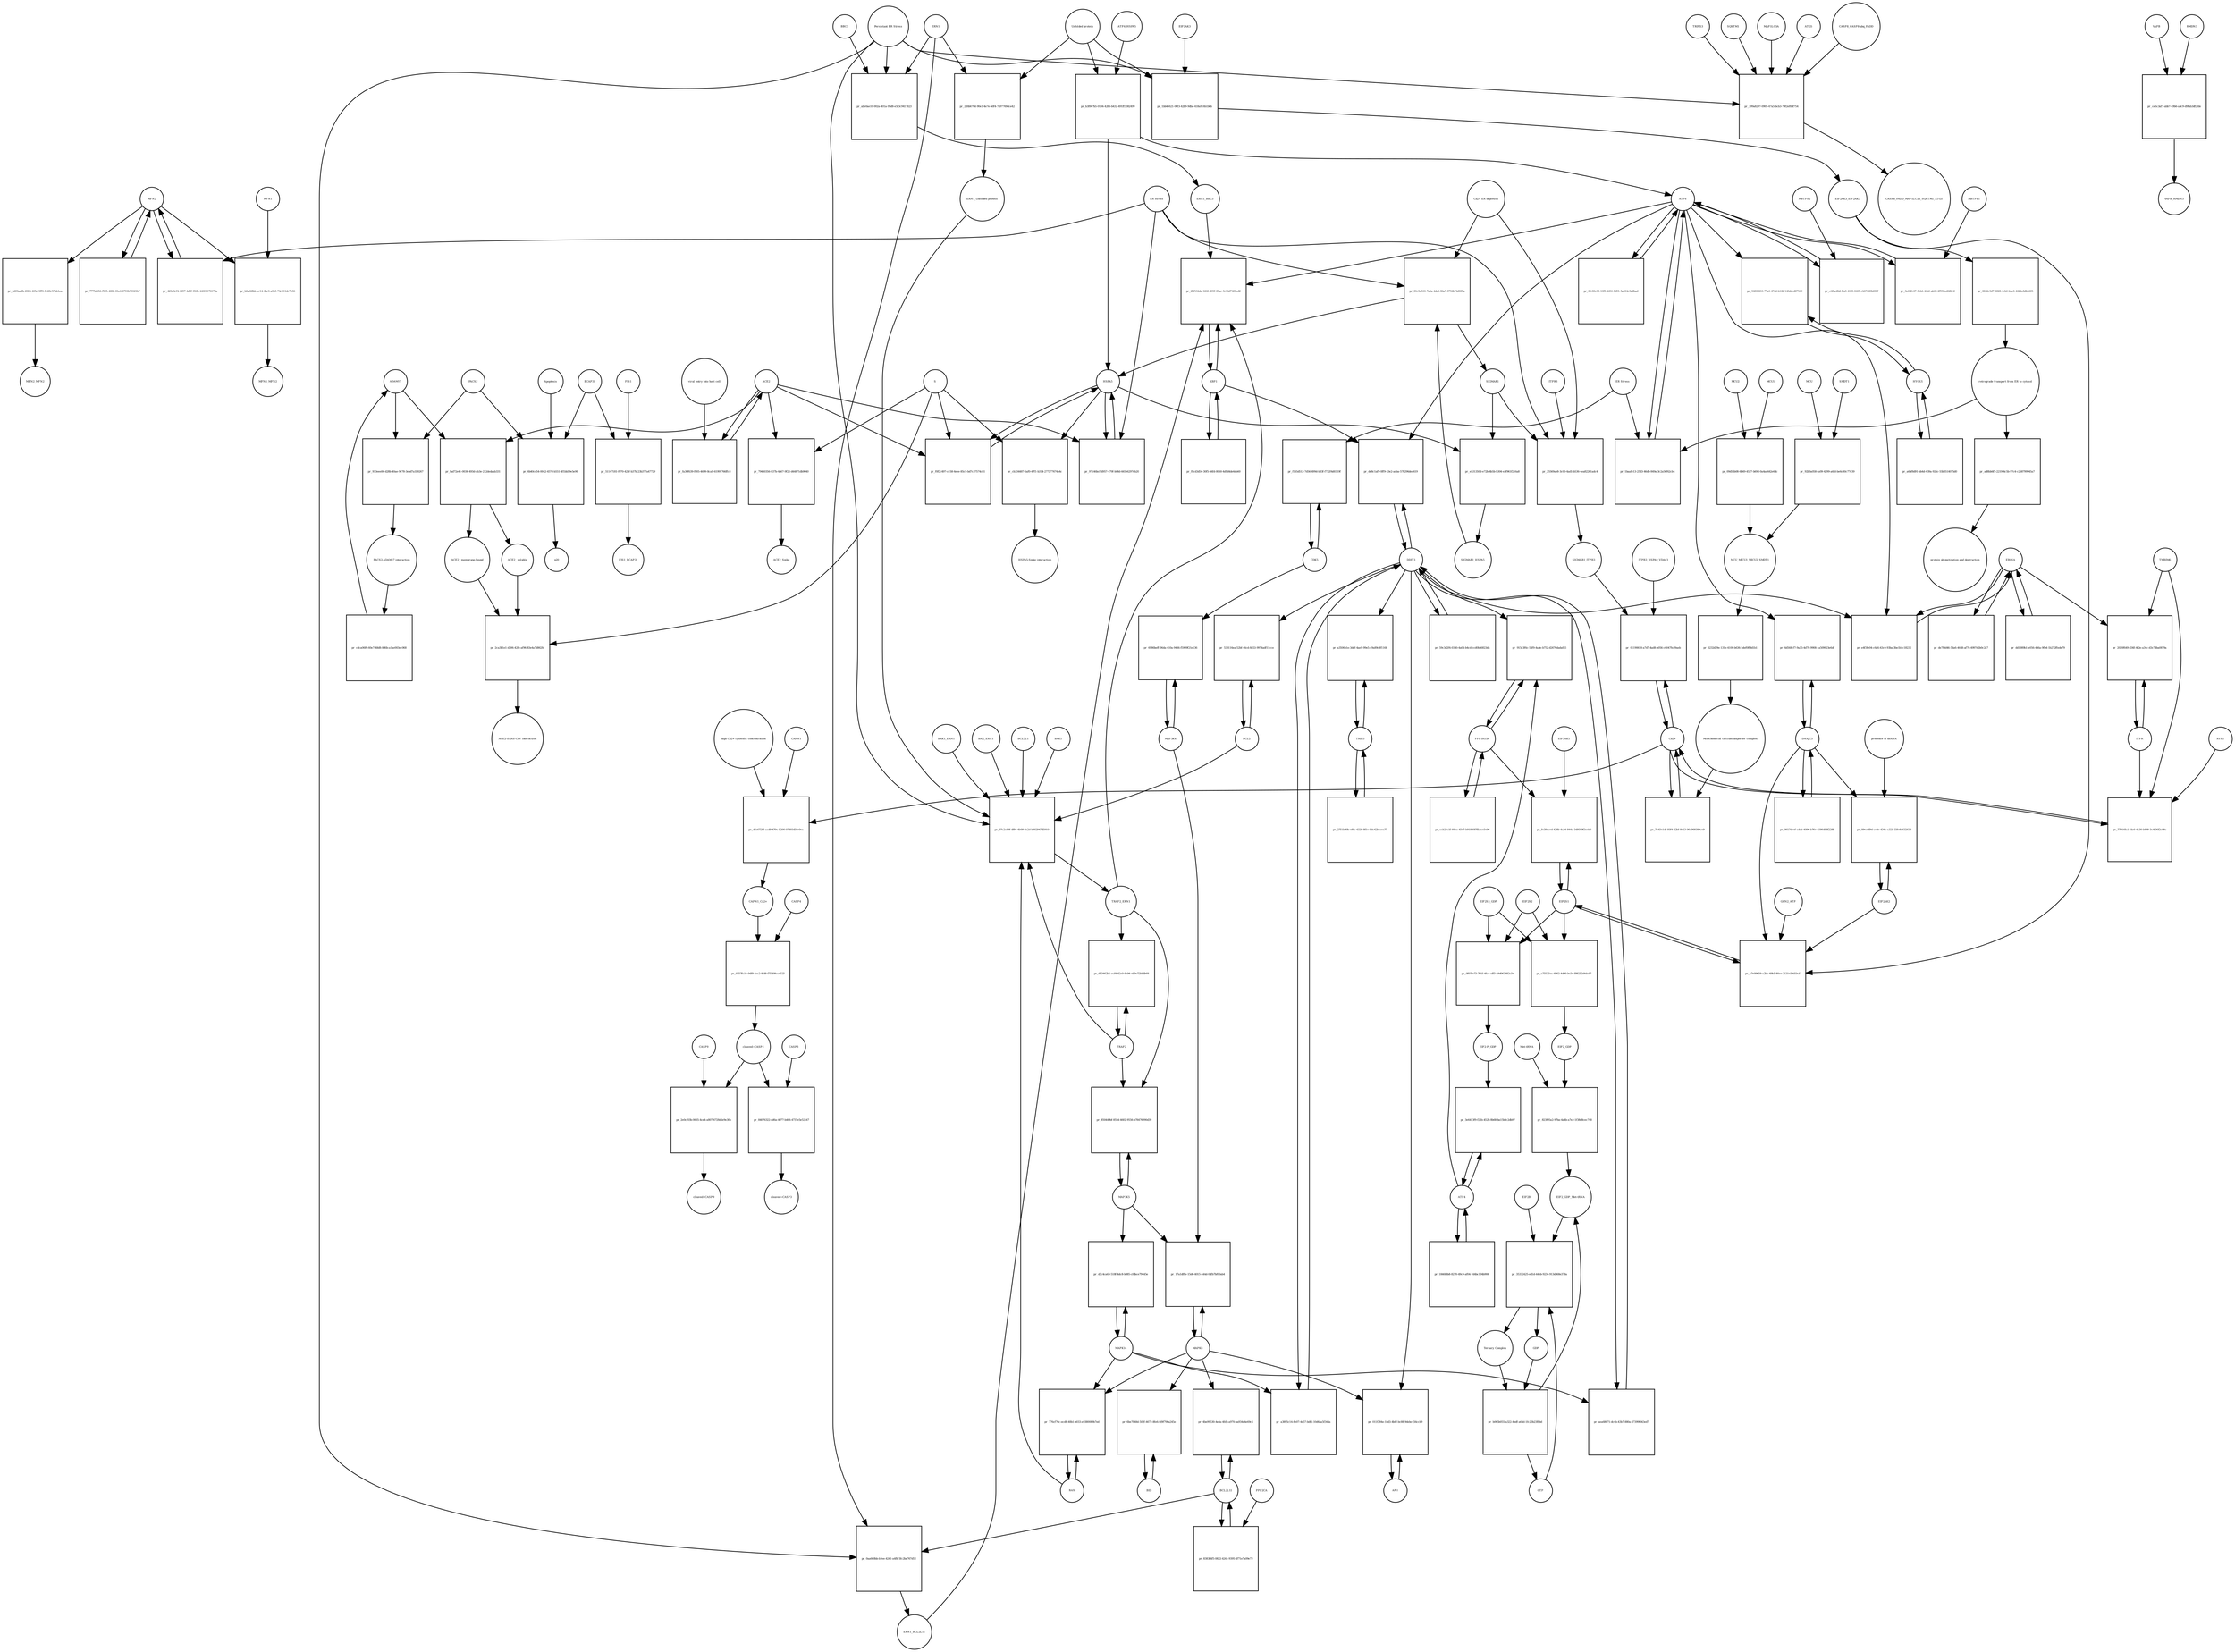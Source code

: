 strict digraph  {
MFN2 [annotation="urn_miriam_pubmed_29491369|urn_miriam_pubmed_22511781|urn_miriam_hgnc_16877|urn_miriam_pubmed_19052620", bipartite=0, cls=macromolecule, fontsize=4, label=MFN2, shape=circle];
"pr_3d09aa2b-2384-405c-9ff0-8c28c57bb1ea" [annotation="", bipartite=1, cls=process, fontsize=4, label="pr_3d09aa2b-2384-405c-9ff0-8c28c57bb1ea", shape=square];
MFN2_MFN2 [annotation="urn_miriam_pubmed_19052620|urn_miriam_taxonomy_9606|urn_miriam_pubmed_29491369", bipartite=0, cls=complex, fontsize=4, label=MFN2_MFN2, shape=circle];
CDK5 [annotation="urn_miriam_hgnc.symbol_CDK5", bipartite=0, cls=macromolecule, fontsize=4, label=CDK5, shape=circle];
"pr_f165d512-7d56-499d-b83f-f732f4d0319f" [annotation="", bipartite=1, cls="uncertain process", fontsize=4, label="pr_f165d512-7d56-499d-b83f-f732f4d0319f", shape=square];
"ER Stress" [annotation="urn_miriam_obo.go_GO%3A0034976", bipartite=0, cls=phenotype, fontsize=4, label="ER Stress", shape=circle];
"Met-tRNA" [annotation=urn_miriam_hgnc_34779, bipartite=0, cls="nucleic acid feature", fontsize=4, label="Met-tRNA", shape=circle];
"pr_823f05a2-97ba-4a4b-a7e2-1f38d8cec748" [annotation="", bipartite=1, cls=process, fontsize=4, label="pr_823f05a2-97ba-4a4b-a7e2-1f38d8cec748", shape=square];
EIF2_GDP [annotation="", bipartite=0, cls=complex, fontsize=4, label=EIF2_GDP, shape=circle];
"EIF2_GDP_Met-tRNA" [annotation="", bipartite=0, cls=complex, fontsize=4, label="EIF2_GDP_Met-tRNA", shape=circle];
ATF6 [annotation="urn_miriam_hgnc.symbol_ATF6", bipartite=0, cls=macromolecule, fontsize=4, label=ATF6, shape=circle];
"pr_c6fae2b2-ffa9-4139-8435-cb57c20b833f" [annotation="", bipartite=1, cls=process, fontsize=4, label="pr_c6fae2b2-ffa9-4139-8435-cb57c20b833f", shape=square];
MBTPS2 [annotation="urn_miriam_hgnc.symbol_MBTPS2", bipartite=0, cls=macromolecule, fontsize=4, label=MBTPS2, shape=circle];
"Ca2+" [annotation="urn_miriam_obo.chebi_CHEBI%3A29108", bipartite=0, cls="simple chemical", fontsize=4, label="Ca2+", shape=circle];
"pr_7a45e1df-93f4-42bf-8e13-06a909389ce9" [annotation="", bipartite=1, cls=process, fontsize=4, label="pr_7a45e1df-93f4-42bf-8e13-06a909389ce9", shape=square];
"Mitochondrial calcium uniporter complex" [annotation="urn_miriam_pubmed_26968367|urn_miriam_taxonomy_9606", bipartite=0, cls=complex, fontsize=4, label="Mitochondrial calcium uniporter complex", shape=circle];
MAP3K4 [annotation="urn_miriam_hgnc.symbol_MAP3K4", bipartite=0, cls=macromolecule, fontsize=4, label=MAP3K4, shape=circle];
"pr_6986beff-06da-410a-9466-f5909f21e136" [annotation="", bipartite=1, cls=process, fontsize=4, label="pr_6986beff-06da-410a-9466-f5909f21e136", shape=square];
ERN1 [annotation="urn_miriam_hgnc.symbol_ERN1", bipartite=0, cls=macromolecule, fontsize=4, label=ERN1, shape=circle];
"pr_226b670d-90e1-4e7e-b0f4-7a97769dce42" [annotation="", bipartite=1, cls=process, fontsize=4, label="pr_226b670d-90e1-4e7e-b0f4-7a97769dce42", shape=square];
"Unfolded protein" [annotation="", bipartite=0, cls=macromolecule, fontsize=4, label="Unfolded protein", shape=circle];
"ERN1_Unfolded protein" [annotation="", bipartite=0, cls=complex, fontsize=4, label="ERN1_Unfolded protein", shape=circle];
BCAP31 [annotation=urn_miriam_hgnc_16695, bipartite=0, cls=macromolecule, fontsize=4, label=BCAP31, shape=circle];
"pr_6b40cd54-0042-457d-b551-4f1bb59e5e90" [annotation="", bipartite=1, cls=process, fontsize=4, label="pr_6b40cd54-0042-457d-b551-4f1bb59e5e90", shape=square];
p20 [annotation="urn_miriam_hgnc.symbol_BCAP31", bipartite=0, cls=macromolecule, fontsize=4, label=p20, shape=circle];
PACS2 [annotation="urn_miriam_pubmed_15692567|urn_miriam_hgnc_23794|urn_miriam_pubmed_26108729", bipartite=0, cls=macromolecule, fontsize=4, label=PACS2, shape=circle];
Apoptosis [annotation="urn_miriam_obo.go_GO%3A0006915|urn_miriam_pubmed_19052620|urn_miriam_taxonomy_9606|urn_miriam_pubmed_15692567|urn_miriam_pubmed_22511781", bipartite=0, cls=phenotype, fontsize=4, label=Apoptosis, shape=circle];
DDIT3 [annotation="urn_miriam_hgnc.symbol_DDIT3", bipartite=0, cls=macromolecule, fontsize=4, label=DDIT3, shape=circle];
"pr_a3895c14-8e07-4d57-bdf1-10d6aa5f344a" [annotation="", bipartite=1, cls=process, fontsize=4, label="pr_a3895c14-8e07-4d57-bdf1-10d6aa5f344a", shape=square];
MAPK14 [annotation="urn_miriam_hgnc.symbol_MAPK14", bipartite=0, cls=macromolecule, fontsize=4, label=MAPK14, shape=circle];
MCU [annotation="urn_miriam_hgnc_23526|urn_miriam_pubmed_24231807|urn_miriam_taxonomy_9606", bipartite=0, cls=macromolecule, fontsize=4, label=MCU, shape=circle];
"pr_92b0a058-fa09-4299-a6fd-be6c30c77c39" [annotation="", bipartite=1, cls=process, fontsize=4, label="pr_92b0a058-fa09-4299-a6fd-be6c30c77c39", shape=square];
SMDT1 [annotation="urn_miriam_pubmed_24231807|urn_miriam_hgnc_25055|urn_miriam_taxonomy_9606", bipartite=0, cls=macromolecule, fontsize=4, label=SMDT1, shape=circle];
MCU_MICU1_MICU2_SMDT1 [annotation="urn_miriam_pubmed_24231807|urn_miriam_taxonomy_9606", bipartite=0, cls=complex, fontsize=4, label=MCU_MICU1_MICU2_SMDT1, shape=circle];
CASP9 [annotation="urn_miriam_hgnc.symbol_CSAP9", bipartite=0, cls=macromolecule, fontsize=4, label=CASP9, shape=circle];
"pr_2e0cf03b-0665-4ce4-a807-6728d5e9e30b" [annotation="", bipartite=1, cls=process, fontsize=4, label="pr_2e0cf03b-0665-4ce4-a807-6728d5e9e30b", shape=square];
"cleaved~CASP9" [annotation="urn_miriam_hgnc.symbol_CASP9", bipartite=0, cls=macromolecule, fontsize=4, label="cleaved~CASP9", shape=circle];
"cleaved~CASP4" [annotation="urn_miriam_hgnc.symbol_CASP4", bipartite=0, cls=macromolecule, fontsize=4, label="cleaved~CASP4", shape=circle];
BCL2L11 [annotation="urn_miriam_hgnc.symbol_BCL2L11", bipartite=0, cls=macromolecule, fontsize=4, label=BCL2L11, shape=circle];
"pr_4be99530-4e8a-4fd5-a970-ba934d4e69c6" [annotation="", bipartite=1, cls=process, fontsize=4, label="pr_4be99530-4e8a-4fd5-a970-ba934d4e69c6", shape=square];
MAPK8 [annotation="urn_miriam_hgnc.symbol_MAPK8", bipartite=0, cls=macromolecule, fontsize=4, label=MAPK8, shape=circle];
HSPA5 [annotation="urn_miriam_pubmed_32340551|urn_miriam_hgnc_HGNC%3A5238|urn_miriam_pubmed_32169481|urn_miriam_pubmed_30978349", bipartite=0, cls=macromolecule, fontsize=4, label=HSPA5, shape=circle];
"pr_f0f2c497-cc58-4eee-85c5-bd7c37574c81" [annotation="", bipartite=1, cls=process, fontsize=4, label="pr_f0f2c497-cc58-4eee-85c5-bd7c37574c81", shape=square];
ACE2 [annotation="", bipartite=0, cls="nucleic acid feature", fontsize=4, label=ACE2, shape=circle];
S [annotation="urn_miriam_uniprot_P59594|urn_miriam_uniprot_P0DTC2|urn_miriam_uniprot_W6A028", bipartite=0, cls=macromolecule, fontsize=4, label=S, shape=circle];
EIF2S1 [annotation="urn_miriam_hgnc.symbol_EIF2S1", bipartite=0, cls=macromolecule, fontsize=4, label=EIF2S1, shape=circle];
"pr_a7e09659-a2ba-49b5-80ae-3131e59d1bcf" [annotation="", bipartite=1, cls=process, fontsize=4, label="pr_a7e09659-a2ba-49b5-80ae-3131e59d1bcf", shape=square];
EIF2AK3_EIF2AK3 [annotation="", bipartite=0, cls=complex, fontsize=4, label=EIF2AK3_EIF2AK3, shape=circle];
GCN2_ATP [annotation="", bipartite=0, cls=complex, fontsize=4, label=GCN2_ATP, shape=circle];
EIF2AK2 [annotation="urn_miriam_hgnc.symbol_EIF2AK2", bipartite=0, cls=macromolecule, fontsize=4, label=EIF2AK2, shape=circle];
DNAJC3 [annotation="urn_miriam_hgnc.symbol_DNAJC3", bipartite=0, cls="nucleic acid feature", fontsize=4, label=DNAJC3, shape=circle];
"pr_0617deef-adcb-4096-b76e-c586d98f228b" [annotation="", bipartite=1, cls=process, fontsize=4, label="pr_0617deef-adcb-4096-b76e-c586d98f228b", shape=square];
"pr_8842c9d7-6828-4cb0-b6e0-4622e8db5605" [annotation="", bipartite=1, cls=process, fontsize=4, label="pr_8842c9d7-6828-4cb0-b6e0-4622e8db5605", shape=square];
"retrograde transport from ER to cytosol" [annotation="urn_miriam_obo.go_GO%3A0030970", bipartite=0, cls=phenotype, fontsize=4, label="retrograde transport from ER to cytosol", shape=circle];
SIGMAR1_HSPA5 [annotation="urn_miriam_pubmed_30590907|urn_miriam_pubmed_25704011|urn_miriam_pubmed_17981125|urn_miriam_taxonomy_10029", bipartite=0, cls=complex, fontsize=4, label=SIGMAR1_HSPA5, shape=circle];
"pr_81c5c510-7a9a-4de5-86a7-3734b74d085a" [annotation="", bipartite=1, cls=process, fontsize=4, label="pr_81c5c510-7a9a-4de5-86a7-3734b74d085a", shape=square];
SIGMAR1 [annotation="urn_miriam_hgnc_8157|urn_miriam_pubmed_17981125|urn_miriam_taxonomy_10029|urn_miriam_pubmed_25704011", bipartite=0, cls=macromolecule, fontsize=4, label=SIGMAR1, shape=circle];
"ER stress" [annotation="urn_miriam_obo.go_GO%3A0034976|urn_miriam_pubmed_22511781|urn_miriam_taxonomy_10090", bipartite=0, cls=phenotype, fontsize=4, label="ER stress", shape=circle];
"Ca2+ ER depletion" [annotation="urn_miriam_obo.go_GO%3A0032471|urn_miriam_pubmed_17981125|urn_miriam_pubmed_30590907|urn_miriam_taxonomy_10029", bipartite=0, cls=phenotype, fontsize=4, label="Ca2+ ER depletion", shape=circle];
TRIB3 [annotation="urn_miriam_hgnc.symbol_TRIB3", bipartite=0, cls="nucleic acid feature", fontsize=4, label=TRIB3, shape=circle];
"pr_2751b30b-ef6c-4320-8f1e-0dc42beaea77" [annotation="", bipartite=1, cls=process, fontsize=4, label="pr_2751b30b-ef6c-4320-8f1e-0dc42beaea77", shape=square];
CASP3 [annotation="urn_miriam_hgnc.symbol_CASP3", bipartite=0, cls=macromolecule, fontsize=4, label=CASP3, shape=circle];
"pr_84076322-dd6a-4077-b466-4737e5e52147" [annotation="", bipartite=1, cls=process, fontsize=4, label="pr_84076322-dd6a-4077-b466-4737e5e52147", shape=square];
"cleaved~CASP3" [annotation="urn_miriam_hgnc.symbol_CASP3", bipartite=0, cls=macromolecule, fontsize=4, label="cleaved~CASP3", shape=circle];
ERO1A [annotation="urn_miriam_hgnc.symbol_ERO1A", bipartite=0, cls=macromolecule, fontsize=4, label=ERO1A, shape=circle];
"pr_dd1089b1-e056-456a-9fb4-1b272ffede79" [annotation="", bipartite=1, cls=process, fontsize=4, label="pr_dd1089b1-e056-456a-9fb4-1b272ffede79", shape=square];
"pr_8383f4f5-0822-4241-9395-2f71e7a09e73" [annotation="", bipartite=1, cls=process, fontsize=4, label="pr_8383f4f5-0822-4241-9395-2f71e7a09e73", shape=square];
PPP2CA [annotation="urn_miriam_hgnc.symbol_PPP2CA", bipartite=0, cls=macromolecule, fontsize=4, label=PPP2CA, shape=circle];
"AP-1" [annotation="urn_miriam_hgnc.symbol_JUNB|urn_miriam_hgnc.symbol_FOSL1|urn_miriam_hgnc.symbol_FOSL2|urn_miriam_hgnc.symbol_JUND|urn_miriam_hgnc.symbol_JUN|urn_miriam_hgnc.symbol_FOSB|urn_miriam_hgnc.symbol_FOS", bipartite=0, cls=macromolecule, fontsize=4, label="AP-1", shape=circle];
"pr_011f284e-18d3-4b8f-bc88-9debc456ccb9" [annotation="", bipartite=1, cls=process, fontsize=4, label="pr_011f284e-18d3-4b8f-bc88-9debc456ccb9", shape=square];
"pr_7775d656-f505-4882-81e6-6701b73121b7" [annotation="", bipartite=1, cls=process, fontsize=4, label="pr_7775d656-f505-4882-81e6-6701b73121b7", shape=square];
"pr_de7f8d46-5da6-4648-af78-4997d2b0c2a7" [annotation="", bipartite=1, cls=process, fontsize=4, label="pr_de7f8d46-5da6-4648-af78-4997d2b0c2a7", shape=square];
"pr_97146bcf-d957-479f-b08d-665e6297cb20" [annotation="", bipartite=1, cls=process, fontsize=4, label="pr_97146bcf-d957-479f-b08d-665e6297cb20", shape=square];
"pr_1baafe13-25d3-46db-849a-3c2a56f62cb4" [annotation="", bipartite=1, cls=process, fontsize=4, label="pr_1baafe13-25d3-46db-849a-3c2a56f62cb4", shape=square];
"pr_77916fa1-fda6-4a30-b998-3c4f36f2c08c" [annotation="", bipartite=1, cls=process, fontsize=4, label="pr_77916fa1-fda6-4a30-b998-3c4f36f2c08c", shape=square];
TMBIM6 [annotation="urn_miriam_hgnc.symbol_TMBIM6", bipartite=0, cls=macromolecule, fontsize=4, label=TMBIM6, shape=circle];
RYR1 [annotation="urn_miriam_hgnc.symbol_RYR1", bipartite=0, cls=macromolecule, fontsize=4, label=RYR1, shape=circle];
ITPR [annotation="urn_miriam_hgnc.symbol_ITPR1|urn_miriam_hgnc.symbol_ITPR3|urn_miriam_hgnc.symbol_ITPR2", bipartite=0, cls=macromolecule, fontsize=4, label=ITPR, shape=circle];
"pr_fe39aced-428b-4a24-844a-3d9589f3aeb0" [annotation="", bipartite=1, cls=process, fontsize=4, label="pr_fe39aced-428b-4a24-844a-3d9589f3aeb0", shape=square];
PPP1R15A [annotation="urn_miriam_hgnc.symbol_PPP1R15A", bipartite=0, cls=macromolecule, fontsize=4, label=PPP1R15A, shape=circle];
EIF2AK1 [annotation="urn_miriam_hgnc.symbol_EIF2AK1", bipartite=0, cls=macromolecule, fontsize=4, label=EIF2AK1, shape=circle];
"pr_423c3cf4-4297-4d9f-950b-44001176170a" [annotation="", bipartite=1, cls=process, fontsize=4, label="pr_423c3cf4-4297-4d9f-950b-44001176170a", shape=square];
XBP1 [annotation="urn_miriam_hgnc.symbol_XBP1", bipartite=0, cls=macromolecule, fontsize=4, label=XBP1, shape=circle];
"pr_2bf134de-1260-499f-89ac-9c36d7481ed2" [annotation="", bipartite=1, cls=process, fontsize=4, label="pr_2bf134de-1260-499f-89ac-9c36d7481ed2", shape=square];
TRAF2_ERN1 [annotation="", bipartite=0, cls=complex, fontsize=4, label=TRAF2_ERN1, shape=circle];
ERN1_BBC3 [annotation="", bipartite=0, cls=complex, fontsize=4, label=ERN1_BBC3, shape=circle];
ERN1_BCL2L11 [annotation="", bipartite=0, cls=complex, fontsize=4, label=ERN1_BCL2L11, shape=circle];
"pr_59c3d2f4-0340-4a04-b4cd-ccd0b56823da" [annotation="", bipartite=1, cls=process, fontsize=4, label="pr_59c3d2f4-0340-4a04-b4cd-ccd0b56823da", shape=square];
"pr_01190618-a7d7-4ad8-b056-c6047fe29aeb" [annotation="", bipartite=1, cls=process, fontsize=4, label="pr_01190618-a7d7-4ad8-b056-c6047fe29aeb", shape=square];
ITPR3_HSPA9_VDAC1 [annotation="urn_miriam_pubmed_30590033|urn_miriam_pubmed_29491369|urn_miriam_taxonomy_9606", bipartite=0, cls=complex, fontsize=4, label=ITPR3_HSPA9_VDAC1, shape=circle];
SIGMAR1_ITPR3 [annotation="urn_miriam_pubmed_30590907|urn_miriam_pubmed_17981125|urn_miriam_taxonomy_10029", bipartite=0, cls=complex, fontsize=4, label=SIGMAR1_ITPR3, shape=circle];
"pr_09ec6f9d-ce4e-434c-a321-33fe8a632638" [annotation="", bipartite=1, cls=process, fontsize=4, label="pr_09ec6f9d-ce4e-434c-a321-33fe8a632638", shape=square];
"presence of dsRNA" [annotation="urn_miriam_obo.go_GO%3A0071359", bipartite=0, cls=phenotype, fontsize=4, label="presence of dsRNA", shape=circle];
"Ternary Complex" [annotation="", bipartite=0, cls=complex, fontsize=4, label="Ternary Complex", shape=circle];
"pr_b065b055-a322-4bdf-a64d-1fc23b23fbbd" [annotation="", bipartite=1, cls=process, fontsize=4, label="pr_b065b055-a322-4bdf-a64d-1fc23b23fbbd", shape=square];
GDP [annotation="urn_miriam_obo.chebi_CHEBI%3A65180", bipartite=0, cls="simple chemical", fontsize=4, label=GDP, shape=circle];
GTP [annotation="urn_miriam_obo.chebi_CHEBI%3A57600", bipartite=0, cls="simple chemical", fontsize=4, label=GTP, shape=circle];
"pr_e4f3fe04-c6a6-43c0-93ba-3be1b1c18232" [annotation="", bipartite=1, cls=process, fontsize=4, label="pr_e4f3fe04-c6a6-43c0-93ba-3be1b1c18232", shape=square];
"pr_0f07fe73-701f-4fc4-aff5-e9d063482c5e" [annotation="", bipartite=1, cls=process, fontsize=4, label="pr_0f07fe73-701f-4fc4-aff5-e9d063482c5e", shape=square];
EIF2S2 [annotation="urn_miriam_hgnc.symbol_EIF2S2", bipartite=0, cls=macromolecule, fontsize=4, label=EIF2S2, shape=circle];
"EIF2-P_GDP" [annotation="", bipartite=0, cls=complex, fontsize=4, label="EIF2-P_GDP", shape=circle];
EIF2S3_GDP [annotation="", bipartite=0, cls=complex, fontsize=4, label=EIF2S3_GDP, shape=circle];
"pr_07c2c99f-df84-4b09-8a2d-b002947d5910" [annotation="", bipartite=1, cls=process, fontsize=4, label="pr_07c2c99f-df84-4b09-8a2d-b002947d5910", shape=square];
BAK1_ERN1 [annotation="", bipartite=0, cls=complex, fontsize=4, label=BAK1_ERN1, shape=circle];
BAX_ERN1 [annotation="", bipartite=0, cls=complex, fontsize=4, label=BAX_ERN1, shape=circle];
BCL2 [annotation="urn_miriam_hgnc.symbol_BCL2", bipartite=0, cls="nucleic acid feature", fontsize=4, label=BCL2, shape=circle];
BCL2L1 [annotation="urn_miriam_hgnc.symbol_BCL2L1", bipartite=0, cls=macromolecule, fontsize=4, label=BCL2L1, shape=circle];
"Persistant ER Stress" [annotation="urn_miriam_obo.go_GO%3A0034976", bipartite=0, cls=phenotype, fontsize=4, label="Persistant ER Stress", shape=circle];
BAX [annotation="urn_miriam_hgnc.symbol_BAX", bipartite=0, cls=macromolecule, fontsize=4, label=BAX, shape=circle];
BAK1 [annotation="urn_miriam_hgnc.symbol_BAK1", bipartite=0, cls=macromolecule, fontsize=4, label=BAK1, shape=circle];
TRAF2 [annotation="urn_miriam_hgnc.symbol_TRAF2", bipartite=0, cls=macromolecule, fontsize=4, label=TRAF2, shape=circle];
"pr_6232d29e-131e-4100-b636-5def0ff8d1b1" [annotation="", bipartite=1, cls=process, fontsize=4, label="pr_6232d29e-131e-4100-b636-5def0ff8d1b1", shape=square];
ATF4 [annotation="urn_miriam_hgnc.symbol_ATF4", bipartite=0, cls=macromolecule, fontsize=4, label=ATF4, shape=circle];
"pr_3e6413f9-f21b-452b-8b68-ba15b8c2db97" [annotation="", bipartite=1, cls=process, fontsize=4, label="pr_3e6413f9-f21b-452b-8b68-ba15b8c2db97", shape=square];
"pr_ad8bb6f5-2219-4c5b-97c4-c268799945a7" [annotation="", bipartite=1, cls=process, fontsize=4, label="pr_ad8bb6f5-2219-4c5b-97c4-c268799945a7", shape=square];
"protein ubiquitination and destruction" [annotation="urn_miriam_obo.go_GO%3A0006511", bipartite=0, cls=phenotype, fontsize=4, label="protein ubiquitination and destruction", shape=circle];
EIF2AK3 [annotation="urn_miriam_hgnc.symbol_EIF2AK3", bipartite=0, cls=macromolecule, fontsize=4, label=EIF2AK3, shape=circle];
"pr_1bb4e621-06f3-42b9-9dba-418a9c6b1b6b" [annotation="", bipartite=1, cls=process, fontsize=4, label="pr_1bb4e621-06f3-42b9-9dba-418a9c6b1b6b", shape=square];
"pr_2020f649-d36f-4f2e-a34c-d3c7dba0879a" [annotation="", bipartite=1, cls=process, fontsize=4, label="pr_2020f649-d36f-4f2e-a34c-d3c7dba0879a", shape=square];
HYOU1 [annotation="urn_miriam_hgnc.symbol_HYOU1", bipartite=0, cls="nucleic acid feature", fontsize=4, label=HYOU1, shape=circle];
"pr_a6bf8d91-bb4d-439a-926c-55b3514075d0" [annotation="", bipartite=1, cls=process, fontsize=4, label="pr_a6bf8d91-bb4d-439a-926c-55b3514075d0", shape=square];
MAP3K5 [annotation="urn_miriam_hgnc.symbol_MAP3K5", bipartite=0, cls=macromolecule, fontsize=4, label=MAP3K5, shape=circle];
"pr_850449bf-8554-4602-9556-b78476090d39" [annotation="", bipartite=1, cls=process, fontsize=4, label="pr_850449bf-8554-4602-9556-b78476090d39", shape=square];
"pr_1846f8b8-8270-49c9-af04-7d4bc104b906" [annotation="", bipartite=1, cls=process, fontsize=4, label="pr_1846f8b8-8270-49c9-af04-7d4bc104b906", shape=square];
MCU2 [annotation="urn_miriam_hgnc_31830|urn_miriam_pubmed_24231807|urn_miriam_taxonomy_9606", bipartite=0, cls=macromolecule, fontsize=4, label=MCU2, shape=circle];
"pr_09d56b08-6b49-4527-b69d-0a4ac442e6dc" [annotation="", bipartite=1, cls=process, fontsize=4, label="pr_09d56b08-6b49-4527-b69d-0a4ac442e6dc", shape=square];
MCU1 [annotation="urn_miriam_hgnc_1530|urn_miriam_pubmed_24231807|urn_miriam_taxonomy_9606", bipartite=0, cls=macromolecule, fontsize=4, label=MCU1, shape=circle];
"pr_0aa660bb-b7ee-4241-a4fb-5fc2ba767d52" [annotation="", bipartite=1, cls=process, fontsize=4, label="pr_0aa660bb-b7ee-4241-a4fb-5fc2ba767d52", shape=square];
"pr_35332425-ed1d-44eb-9234-913d368e378a" [annotation="", bipartite=1, cls=process, fontsize=4, label="pr_35332425-ed1d-44eb-9234-913d368e378a", shape=square];
EIF2B [annotation="", bipartite=0, cls=complex, fontsize=4, label=EIF2B, shape=circle];
"pr_776cf76c-ecd8-48b1-b033-e9380089b7ed" [annotation="", bipartite=1, cls=process, fontsize=4, label="pr_776cf76c-ecd8-48b1-b033-e9380089b7ed", shape=square];
"pr_6b3462b1-acf4-42a0-9e94-eb0e72bbdb68" [annotation="", bipartite=1, cls=process, fontsize=4, label="pr_6b3462b1-acf4-42a0-9e94-eb0e72bbdb68", shape=square];
"pr_d3c4ca63-518f-4dc8-b085-cfdbce79445e" [annotation="", bipartite=1, cls=process, fontsize=4, label="pr_d3c4ca63-518f-4dc8-b085-cfdbce79445e", shape=square];
CAPN1 [annotation="urn_miriam_hgnc.symbol_CAPN1", bipartite=0, cls=macromolecule, fontsize=4, label=CAPN1, shape=circle];
"pr_d6a6728f-aad9-470c-b200-07893d58e0ea" [annotation="", bipartite=1, cls=process, fontsize=4, label="pr_d6a6728f-aad9-470c-b200-07893d58e0ea", shape=square];
"CAPN1_Ca2+" [annotation="", bipartite=0, cls=complex, fontsize=4, label="CAPN1_Ca2+", shape=circle];
"high Ca2+ cytosolic concentration" [annotation="urn_miriam_obo.go_GO%3A1902656", bipartite=0, cls=phenotype, fontsize=4, label="high Ca2+ cytosolic concentration", shape=circle];
"pr_a3506b1e-3def-4ae9-99e5-c9a89c8f1168" [annotation="", bipartite=1, cls=process, fontsize=4, label="pr_a3506b1e-3def-4ae9-99e5-c9a89c8f1168", shape=square];
ATF6_HSPA5 [annotation="", bipartite=0, cls=complex, fontsize=4, label=ATF6_HSPA5, shape=circle];
"pr_b3f847b5-0134-4286-b432-491ff3382499" [annotation="", bipartite=1, cls=process, fontsize=4, label="pr_b3f847b5-0134-4286-b432-491ff3382499", shape=square];
"pr_e531350d-e72b-4b5b-b304-e3f961f216a8" [annotation="", bipartite=1, cls=process, fontsize=4, label="pr_e531350d-e72b-4b5b-b304-e3f961f216a8", shape=square];
"pr_abe0ae10-002a-401a-95d8-e5f3c9417823" [annotation="", bipartite=1, cls=process, fontsize=4, label="pr_abe0ae10-002a-401a-95d8-e5f3c9417823", shape=square];
BBC3 [annotation="urn_miriam_hgnc.symbol_BBC3", bipartite=0, cls=macromolecule, fontsize=4, label=BBC3, shape=circle];
VAPB [annotation=urn_miriam_hgnc_12649, bipartite=0, cls=macromolecule, fontsize=4, label=VAPB, shape=circle];
"pr_ce5c3af7-abb7-49b6-a3c9-d9fab3df2fde" [annotation="", bipartite=1, cls=process, fontsize=4, label="pr_ce5c3af7-abb7-49b6-a3c9-d9fab3df2fde", shape=square];
RMDN3 [annotation=urn_miriam_hgnc_25550, bipartite=0, cls=macromolecule, fontsize=4, label=RMDN3, shape=circle];
VAPB_RMDN3 [annotation="urn_miriam_pubmed_29491369|urn_miriam_pubmed_28132811|urn_miriam_taxonomy_9606", bipartite=0, cls=complex, fontsize=4, label=VAPB_RMDN3, shape=circle];
"pr_de8c1af9-0ff9-43e2-adba-578296dec619" [annotation="", bipartite=1, cls=process, fontsize=4, label="pr_de8c1af9-0ff9-43e2-adba-578296dec619", shape=square];
"CASP8_CASP8-ubq_FADD" [annotation="", bipartite=0, cls=complex, fontsize=4, label="CASP8_CASP8-ubq_FADD", shape=circle];
"pr_399a8297-0905-47a5-bcb3-79f2ef83f754" [annotation="", bipartite=1, cls=process, fontsize=4, label="pr_399a8297-0905-47a5-bcb3-79f2ef83f754", shape=square];
CASP8_FADD_MAP1LC3A_SQSTM1_ATG5 [annotation="", bipartite=0, cls=complex, fontsize=4, label=CASP8_FADD_MAP1LC3A_SQSTM1_ATG5, shape=circle];
TRIM13 [annotation="urn_miriam_hgnc.symbol_TRIM13", bipartite=0, cls=macromolecule, fontsize=4, label=TRIM13, shape=circle];
"SQSTM1 " [annotation="urn_miriam_hgnc.symbol_SQSTM1", bipartite=0, cls=macromolecule, fontsize=4, label="SQSTM1 ", shape=circle];
MAP1LC3A [annotation="urn_miriam_hgnc.symbol_MAP1LC3A", bipartite=0, cls=macromolecule, fontsize=4, label=MAP1LC3A, shape=circle];
ATG5 [annotation="urn_miriam_hgnc.symbol_ATG5", bipartite=0, cls=macromolecule, fontsize=4, label=ATG5, shape=circle];
"pr_c75525ac-6902-4d00-bc5e-f88252d4dc07" [annotation="", bipartite=1, cls=process, fontsize=4, label="pr_c75525ac-6902-4d00-bc5e-f88252d4dc07", shape=square];
"pr_17a1df8e-15d6-4015-a44d-04fb7bf00ab4" [annotation="", bipartite=1, cls=process, fontsize=4, label="pr_17a1df8e-15d6-4015-a44d-04fb7bf00ab4", shape=square];
"pr_6d568cf7-9a33-4d78-9908-1a509023e6df" [annotation="", bipartite=1, cls=process, fontsize=4, label="pr_6d568cf7-9a33-4d78-9908-1a509023e6df", shape=square];
CASP4 [annotation="urn_miriam_hgnc.symbol_CASP4", bipartite=0, cls=macromolecule, fontsize=4, label=CASP4, shape=circle];
"pr_0757fc1e-0df8-4ac2-8fd8-f75208cce525" [annotation="", bipartite=1, cls=process, fontsize=4, label="pr_0757fc1e-0df8-4ac2-8fd8-f75208cce525", shape=square];
"pr_25569ae8-3c00-4ad1-b536-4ea82261adc4" [annotation="", bipartite=1, cls=process, fontsize=4, label="pr_25569ae8-3c00-4ad1-b536-4ea82261adc4", shape=square];
ITPR3 [annotation="urn_miriam_hgnc_6182|urn_miriam_pubmed_17981125", bipartite=0, cls=macromolecule, fontsize=4, label=ITPR3, shape=circle];
"pr_aea68071-dc4b-43b7-880a-47399f343ed7" [annotation="", bipartite=1, cls=process, fontsize=4, label="pr_aea68071-dc4b-43b7-880a-47399f343ed7", shape=square];
"pr_96832210-77a1-47dd-b16b-143ddcd87169" [annotation="", bipartite=1, cls=process, fontsize=4, label="pr_96832210-77a1-47dd-b16b-143ddcd87169", shape=square];
"pr_51147181-f070-425f-b37b-23b377a47729" [annotation="", bipartite=1, cls=process, fontsize=4, label="pr_51147181-f070-425f-b37b-23b377a47729", shape=square];
FIS1 [annotation=urn_miriam_hgnc_21689, bipartite=0, cls=macromolecule, fontsize=4, label=FIS1, shape=circle];
FIS1_BCAP31 [annotation="urn_miriam_pubmed_15692567|urn_miriam_pubmed_21183955|urn_miriam_taxonomy_9606", bipartite=0, cls=complex, fontsize=4, label=FIS1_BCAP31, shape=circle];
"pr_f8cd3d54-30f5-44fd-8060-4d9d4de6db60" [annotation="", bipartite=1, cls=process, fontsize=4, label="pr_f8cd3d54-30f5-44fd-8060-4d9d4de6db60", shape=square];
BID [annotation="urn_miriam_hgnc.symbol_BID", bipartite=0, cls=macromolecule, fontsize=4, label=BID, shape=circle];
"pr_6be7048d-502f-4672-8fe6-fd9f798a245e" [annotation="", bipartite=1, cls=process, fontsize=4, label="pr_6be7048d-502f-4672-8fe6-fd9f798a245e", shape=square];
"pr_915c3f6c-55f9-4a3e-b752-d2676dadafa5" [annotation="", bipartite=1, cls=process, fontsize=4, label="pr_915c3f6c-55f9-4a3e-b752-d2676dadafa5", shape=square];
"pr_ccb25c1f-66ea-45e7-b918-687fb3ae5e96" [annotation="", bipartite=1, cls=process, fontsize=4, label="pr_ccb25c1f-66ea-45e7-b918-687fb3ae5e96", shape=square];
"pr_538116ea-52bf-46cd-8a53-9974adf11cce" [annotation="", bipartite=1, cls=process, fontsize=4, label="pr_538116ea-52bf-46cd-8a53-9974adf11cce", shape=square];
"pr_3e84fc67-3eb6-46b0-ab30-2f992ed62bc2" [annotation="", bipartite=1, cls=process, fontsize=4, label="pr_3e84fc67-3eb6-46b0-ab30-2f992ed62bc2", shape=square];
MBTPS1 [annotation="urn_miriam_hgnc.symbol_MBTPS1", bipartite=0, cls=macromolecule, fontsize=4, label=MBTPS1, shape=circle];
"pr_bfad48bb-ec14-4bc3-a9a9-74c011dc7e36" [annotation="", bipartite=1, cls=process, fontsize=4, label="pr_bfad48bb-ec14-4bc3-a9a9-74c011dc7e36", shape=square];
MFN1 [annotation=urn_miriam_hgnc_1826, bipartite=0, cls=macromolecule, fontsize=4, label=MFN1, shape=circle];
MFN1_MFN2 [annotation="urn_miriam_pubmed_29491369|urn_miriam_pubmed_19052620|urn_miriam_taxonomy_9606", bipartite=0, cls=complex, fontsize=4, label=MFN1_MFN2, shape=circle];
"pr_933eee84-d28b-40ae-9c78-3ebd7a1b9267" [annotation="", bipartite=1, cls=process, fontsize=4, label="pr_933eee84-d28b-40ae-9c78-3ebd7a1b9267", shape=square];
ADAM17 [annotation="urn_miriam_pubmed_32264791|urn_miriam_hgnc_HGNC%3A195", bipartite=0, cls=macromolecule, fontsize=4, label=ADAM17, shape=circle];
"PACS2-ADAM17 interaction" [annotation="urn_miriam_pubmed_26108729|urn_miriam_pubmed_32264791|urn_miriam_taxonomy_9606", bipartite=0, cls=complex, fontsize=4, label="PACS2-ADAM17 interaction", shape=circle];
"pr_cdca06f6-60e7-48d8-8d6b-a1ae003ec068" [annotation="", bipartite=1, cls=process, fontsize=4, label="pr_cdca06f6-60e7-48d8-8d6b-a1ae003ec068", shape=square];
"pr_8fc80c30-10f0-4451-8d91-5a904c3a2bad" [annotation="", bipartite=1, cls=process, fontsize=4, label="pr_8fc80c30-10f0-4451-8d91-5a904c3a2bad", shape=square];
"pr_79460356-837b-4a67-9f22-d44871db9040" [annotation="", bipartite=1, cls=process, fontsize=4, label="pr_79460356-837b-4a67-9f22-d44871db9040", shape=square];
ACE2_Spike [annotation="", bipartite=0, cls=complex, fontsize=4, label=ACE2_Spike, shape=circle];
"pr_cb334487-5af0-47f1-b314-277277674a4c" [annotation="", bipartite=1, cls=process, fontsize=4, label="pr_cb334487-5af0-47f1-b314-277277674a4c", shape=square];
"HSPA5-Spike interaction" [annotation=urn_miriam_pubmed_32340551, bipartite=0, cls=complex, fontsize=4, label="HSPA5-Spike interaction", shape=circle];
"pr_fad72e4c-0036-493d-ab3e-212dedaab331" [annotation="", bipartite=1, cls=process, fontsize=4, label="pr_fad72e4c-0036-493d-ab3e-212dedaab331", shape=square];
"ACE2_ soluble" [annotation="urn_miriam_pubmed_19411314|urn_miriam_pubmed_32264791|urn_miriam_hgnc.symbol_ACE2", bipartite=0, cls=macromolecule, fontsize=4, label="ACE2_ soluble", shape=circle];
"ACE2_ membrane-bound" [annotation="urn_miriam_pubmed_19411314|urn_miriam_pubmed_32264791|urn_miriam_hgnc.symbol_ACE2", bipartite=0, cls=macromolecule, fontsize=4, label="ACE2_ membrane-bound", shape=circle];
"pr_2ca3b1e1-d306-42fe-af96-83e4a7d862fe" [annotation="", bipartite=1, cls=process, fontsize=4, label="pr_2ca3b1e1-d306-42fe-af96-83e4a7d862fe", shape=square];
"ACE2-SARS-CoV interaction" [annotation="urn_miriam_pubmed_19411314|urn_miriam_taxonomy_9606|urn_miriam_uniprot_P59594", bipartite=0, cls=complex, fontsize=4, label="ACE2-SARS-CoV interaction", shape=circle];
"pr_fa30f639-f005-4699-8ca9-61991766ffc8" [annotation="", bipartite=1, cls=process, fontsize=4, label="pr_fa30f639-f005-4699-8ca9-61991766ffc8", shape=square];
"viral entry into host cell" [annotation="urn_miriam_obo.go_GO%3A0046718|urn_miriam_pubmed_19411314", bipartite=0, cls=phenotype, fontsize=4, label="viral entry into host cell", shape=circle];
MFN2 -> "pr_3d09aa2b-2384-405c-9ff0-8c28c57bb1ea"  [annotation="", interaction_type=consumption];
MFN2 -> "pr_7775d656-f505-4882-81e6-6701b73121b7"  [annotation="", interaction_type=consumption];
MFN2 -> "pr_423c3cf4-4297-4d9f-950b-44001176170a"  [annotation="", interaction_type=consumption];
MFN2 -> "pr_bfad48bb-ec14-4bc3-a9a9-74c011dc7e36"  [annotation="", interaction_type=consumption];
"pr_3d09aa2b-2384-405c-9ff0-8c28c57bb1ea" -> MFN2_MFN2  [annotation="", interaction_type=production];
CDK5 -> "pr_f165d512-7d56-499d-b83f-f732f4d0319f"  [annotation="", interaction_type=consumption];
CDK5 -> "pr_6986beff-06da-410a-9466-f5909f21e136"  [annotation=urn_miriam_pubmed_23850759, interaction_type=catalysis];
"pr_f165d512-7d56-499d-b83f-f732f4d0319f" -> CDK5  [annotation="", interaction_type=production];
"ER Stress" -> "pr_f165d512-7d56-499d-b83f-f732f4d0319f"  [annotation=urn_miriam_pubmed_23850759, interaction_type=catalysis];
"ER Stress" -> "pr_1baafe13-25d3-46db-849a-3c2a56f62cb4"  [annotation="urn_miriam_pubmed_17991856|urn_miriam_pubmed_26587781|urn_miriam_taxonomy_10090|urn_miriam_pubmed_18360008", interaction_type=catalysis];
"Met-tRNA" -> "pr_823f05a2-97ba-4a4b-a7e2-1f38d8cec748"  [annotation="", interaction_type=consumption];
"pr_823f05a2-97ba-4a4b-a7e2-1f38d8cec748" -> "EIF2_GDP_Met-tRNA"  [annotation="", interaction_type=production];
EIF2_GDP -> "pr_823f05a2-97ba-4a4b-a7e2-1f38d8cec748"  [annotation="", interaction_type=consumption];
"EIF2_GDP_Met-tRNA" -> "pr_35332425-ed1d-44eb-9234-913d368e378a"  [annotation="", interaction_type=consumption];
ATF6 -> "pr_c6fae2b2-ffa9-4139-8435-cb57c20b833f"  [annotation="", interaction_type=consumption];
ATF6 -> "pr_1baafe13-25d3-46db-849a-3c2a56f62cb4"  [annotation="", interaction_type=consumption];
ATF6 -> "pr_2bf134de-1260-499f-89ac-9c36d7481ed2"  [annotation="urn_miriam_pubmed_26587781|urn_miriam_pubmed_23430059", interaction_type=catalysis];
ATF6 -> "pr_e4f3fe04-c6a6-43c0-93ba-3be1b1c18232"  [annotation="urn_miriam_pubmed_23850759|urn_miriam_pubmed_25387528|urn_miriam_taxonomy_10090", interaction_type=catalysis];
ATF6 -> "pr_de8c1af9-0ff9-43e2-adba-578296dec619"  [annotation="urn_miriam_pubmed_22802018|urn_miriam_pubmed_17991856|urn_miriam_pubmed_26587781", interaction_type=catalysis];
ATF6 -> "pr_6d568cf7-9a33-4d78-9908-1a509023e6df"  [annotation="urn_miriam_taxonomy_10090|urn_miriam_pubmed_12601012|urn_miriam_pubmed_18360008", interaction_type=catalysis];
ATF6 -> "pr_96832210-77a1-47dd-b16b-143ddcd87169"  [annotation="urn_miriam_taxonomy_10090|urn_miriam_pubmed_18360008", interaction_type=catalysis];
ATF6 -> "pr_3e84fc67-3eb6-46b0-ab30-2f992ed62bc2"  [annotation="", interaction_type=consumption];
ATF6 -> "pr_8fc80c30-10f0-4451-8d91-5a904c3a2bad"  [annotation="", interaction_type=consumption];
"pr_c6fae2b2-ffa9-4139-8435-cb57c20b833f" -> ATF6  [annotation="", interaction_type=production];
MBTPS2 -> "pr_c6fae2b2-ffa9-4139-8435-cb57c20b833f"  [annotation="urn_miriam_pubmed_23850759|urn_miriam_pubmed_17991856|urn_miriam_pubmed_26587781|urn_miriam_taxonomy_10090|urn_miriam_pubmed_18360008", interaction_type=catalysis];
"Ca2+" -> "pr_7a45e1df-93f4-42bf-8e13-06a909389ce9"  [annotation="", interaction_type=consumption];
"Ca2+" -> "pr_77916fa1-fda6-4a30-b998-3c4f36f2c08c"  [annotation="", interaction_type=consumption];
"Ca2+" -> "pr_01190618-a7d7-4ad8-b056-c6047fe29aeb"  [annotation="", interaction_type=consumption];
"Ca2+" -> "pr_d6a6728f-aad9-470c-b200-07893d58e0ea"  [annotation="", interaction_type=consumption];
"pr_7a45e1df-93f4-42bf-8e13-06a909389ce9" -> "Ca2+"  [annotation="", interaction_type=production];
"Mitochondrial calcium uniporter complex" -> "pr_7a45e1df-93f4-42bf-8e13-06a909389ce9"  [annotation="urn_miriam_pubmed_24231807|urn_miriam_taxonomy_9606", interaction_type="necessary stimulation"];
MAP3K4 -> "pr_6986beff-06da-410a-9466-f5909f21e136"  [annotation="", interaction_type=consumption];
MAP3K4 -> "pr_17a1df8e-15d6-4015-a44d-04fb7bf00ab4"  [annotation="urn_miriam_pubmed_23850759|urn_miriam_pubmed_26587781|urn_miriam_pubmed_18191217", interaction_type=catalysis];
"pr_6986beff-06da-410a-9466-f5909f21e136" -> MAP3K4  [annotation="", interaction_type=production];
ERN1 -> "pr_226b670d-90e1-4e7e-b0f4-7a97769dce42"  [annotation="", interaction_type=consumption];
ERN1 -> "pr_0aa660bb-b7ee-4241-a4fb-5fc2ba767d52"  [annotation="", interaction_type=consumption];
ERN1 -> "pr_abe0ae10-002a-401a-95d8-e5f3c9417823"  [annotation="", interaction_type=consumption];
"pr_226b670d-90e1-4e7e-b0f4-7a97769dce42" -> "ERN1_Unfolded protein"  [annotation="", interaction_type=production];
"Unfolded protein" -> "pr_226b670d-90e1-4e7e-b0f4-7a97769dce42"  [annotation="", interaction_type=consumption];
"Unfolded protein" -> "pr_1bb4e621-06f3-42b9-9dba-418a9c6b1b6b"  [annotation=urn_miriam_pubmed_17991856, interaction_type=catalysis];
"Unfolded protein" -> "pr_b3f847b5-0134-4286-b432-491ff3382499"  [annotation="urn_miriam_pubmed_23850759|urn_miriam_pubmed_17090218", interaction_type=catalysis];
"ERN1_Unfolded protein" -> "pr_07c2c99f-df84-4b09-8a2d-b002947d5910"  [annotation="", interaction_type=consumption];
BCAP31 -> "pr_6b40cd54-0042-457d-b551-4f1bb59e5e90"  [annotation="", interaction_type=consumption];
BCAP31 -> "pr_51147181-f070-425f-b37b-23b377a47729"  [annotation="", interaction_type=consumption];
"pr_6b40cd54-0042-457d-b551-4f1bb59e5e90" -> p20  [annotation="", interaction_type=production];
PACS2 -> "pr_6b40cd54-0042-457d-b551-4f1bb59e5e90"  [annotation="urn_miriam_pubmed_15692567|urn_miriam_taxonomy_9606", interaction_type=inhibition];
PACS2 -> "pr_933eee84-d28b-40ae-9c78-3ebd7a1b9267"  [annotation="", interaction_type=consumption];
Apoptosis -> "pr_6b40cd54-0042-457d-b551-4f1bb59e5e90"  [annotation="urn_miriam_pubmed_15692567|urn_miriam_taxonomy_9606", interaction_type=stimulation];
DDIT3 -> "pr_a3895c14-8e07-4d57-bdf1-10d6aa5f344a"  [annotation="", interaction_type=consumption];
DDIT3 -> "pr_011f284e-18d3-4b8f-bc88-9debc456ccb9"  [annotation="urn_miriam_pubmed_23850759|urn_miriam_pubmed_26587781", interaction_type=catalysis];
DDIT3 -> "pr_59c3d2f4-0340-4a04-b4cd-ccd0b56823da"  [annotation="", interaction_type=consumption];
DDIT3 -> "pr_e4f3fe04-c6a6-43c0-93ba-3be1b1c18232"  [annotation="urn_miriam_pubmed_23850759|urn_miriam_pubmed_25387528|urn_miriam_taxonomy_10090", interaction_type=catalysis];
DDIT3 -> "pr_a3506b1e-3def-4ae9-99e5-c9a89c8f1168"  [annotation="urn_miriam_pubmed_23430059|urn_miriam_pubmed_18940792", interaction_type=catalysis];
DDIT3 -> "pr_de8c1af9-0ff9-43e2-adba-578296dec619"  [annotation="", interaction_type=consumption];
DDIT3 -> "pr_aea68071-dc4b-43b7-880a-47399f343ed7"  [annotation="", interaction_type=consumption];
DDIT3 -> "pr_915c3f6c-55f9-4a3e-b752-d2676dadafa5"  [annotation="urn_miriam_pubmed_23850759|urn_miriam_pubmed_26584763", interaction_type=catalysis];
DDIT3 -> "pr_538116ea-52bf-46cd-8a53-9974adf11cce"  [annotation="urn_miriam_pubmed_30662442|urn_miriam_pubmed_23850759", interaction_type=inhibition];
"pr_a3895c14-8e07-4d57-bdf1-10d6aa5f344a" -> DDIT3  [annotation="", interaction_type=production];
MAPK14 -> "pr_a3895c14-8e07-4d57-bdf1-10d6aa5f344a"  [annotation="urn_miriam_pubmed_26137585|urn_miriam_pubmed_23850759|urn_miriam_pubmed_23430059", interaction_type=catalysis];
MAPK14 -> "pr_776cf76c-ecd8-48b1-b033-e9380089b7ed"  [annotation="urn_miriam_pubmed_18191217|urn_miriam_pubmed_23430059|urn_miriam_pubmed_29450140", interaction_type=catalysis];
MAPK14 -> "pr_d3c4ca63-518f-4dc8-b085-cfdbce79445e"  [annotation="", interaction_type=consumption];
MAPK14 -> "pr_aea68071-dc4b-43b7-880a-47399f343ed7"  [annotation="urn_miriam_pubmed_26137585|urn_miriam_pubmed_23850759|urn_miriam_pubmed_23430059", interaction_type=catalysis];
MCU -> "pr_92b0a058-fa09-4299-a6fd-be6c30c77c39"  [annotation="", interaction_type=consumption];
"pr_92b0a058-fa09-4299-a6fd-be6c30c77c39" -> MCU_MICU1_MICU2_SMDT1  [annotation="", interaction_type=production];
SMDT1 -> "pr_92b0a058-fa09-4299-a6fd-be6c30c77c39"  [annotation="", interaction_type=consumption];
MCU_MICU1_MICU2_SMDT1 -> "pr_6232d29e-131e-4100-b636-5def0ff8d1b1"  [annotation="", interaction_type=consumption];
CASP9 -> "pr_2e0cf03b-0665-4ce4-a807-6728d5e9e30b"  [annotation="", interaction_type=consumption];
"pr_2e0cf03b-0665-4ce4-a807-6728d5e9e30b" -> "cleaved~CASP9"  [annotation="", interaction_type=production];
"cleaved~CASP4" -> "pr_2e0cf03b-0665-4ce4-a807-6728d5e9e30b"  [annotation="urn_miriam_pubmed_18955970|urn_miriam_pubmed_19931333|urn_miriam_pubmed_24373849", interaction_type=catalysis];
"cleaved~CASP4" -> "pr_84076322-dd6a-4077-b466-4737e5e52147"  [annotation="urn_miriam_pubmed_18955970|urn_miriam_pubmed_19931333|urn_miriam_pubmed_24373849", interaction_type=catalysis];
BCL2L11 -> "pr_4be99530-4e8a-4fd5-a970-ba934d4e69c6"  [annotation="", interaction_type=consumption];
BCL2L11 -> "pr_8383f4f5-0822-4241-9395-2f71e7a09e73"  [annotation="", interaction_type=consumption];
BCL2L11 -> "pr_0aa660bb-b7ee-4241-a4fb-5fc2ba767d52"  [annotation="", interaction_type=consumption];
"pr_4be99530-4e8a-4fd5-a970-ba934d4e69c6" -> BCL2L11  [annotation="", interaction_type=production];
MAPK8 -> "pr_4be99530-4e8a-4fd5-a970-ba934d4e69c6"  [annotation=urn_miriam_pubmed_23850759, interaction_type=catalysis];
MAPK8 -> "pr_011f284e-18d3-4b8f-bc88-9debc456ccb9"  [annotation="urn_miriam_pubmed_23850759|urn_miriam_pubmed_26587781", interaction_type=catalysis];
MAPK8 -> "pr_776cf76c-ecd8-48b1-b033-e9380089b7ed"  [annotation="urn_miriam_pubmed_18191217|urn_miriam_pubmed_23430059|urn_miriam_pubmed_29450140", interaction_type=catalysis];
MAPK8 -> "pr_17a1df8e-15d6-4015-a44d-04fb7bf00ab4"  [annotation="", interaction_type=consumption];
MAPK8 -> "pr_6be7048d-502f-4672-8fe6-fd9f798a245e"  [annotation="urn_miriam_taxonomy_10090|urn_miriam_pubmed_23430059|urn_miriam_pubmed_11583631", interaction_type=catalysis];
HSPA5 -> "pr_f0f2c497-cc58-4eee-85c5-bd7c37574c81"  [annotation="", interaction_type=consumption];
HSPA5 -> "pr_97146bcf-d957-479f-b08d-665e6297cb20"  [annotation="", interaction_type=consumption];
HSPA5 -> "pr_e531350d-e72b-4b5b-b304-e3f961f216a8"  [annotation="", interaction_type=consumption];
HSPA5 -> "pr_cb334487-5af0-47f1-b314-277277674a4c"  [annotation="", interaction_type=consumption];
"pr_f0f2c497-cc58-4eee-85c5-bd7c37574c81" -> HSPA5  [annotation="", interaction_type=production];
ACE2 -> "pr_f0f2c497-cc58-4eee-85c5-bd7c37574c81"  [annotation="urn_miriam_pubmed_22511781|urn_miriam_pubmed_31775868|urn_miriam_pubmed_16940539|urn_miriam_taxonomy_9606|urn_miriam_uniprot_P59594|urn_miriam_taxonomy_10090", interaction_type=inhibition];
ACE2 -> "pr_97146bcf-d957-479f-b08d-665e6297cb20"  [annotation="urn_miriam_pubmed_31775868|urn_miriam_pubmed_22511781|urn_miriam_taxonomy_10090", interaction_type=inhibition];
ACE2 -> "pr_79460356-837b-4a67-9f22-d44871db9040"  [annotation="", interaction_type=consumption];
ACE2 -> "pr_fad72e4c-0036-493d-ab3e-212dedaab331"  [annotation="", interaction_type=consumption];
ACE2 -> "pr_fa30f639-f005-4699-8ca9-61991766ffc8"  [annotation="", interaction_type=consumption];
S -> "pr_f0f2c497-cc58-4eee-85c5-bd7c37574c81"  [annotation="urn_miriam_pubmed_22511781|urn_miriam_pubmed_31775868|urn_miriam_pubmed_16940539|urn_miriam_taxonomy_9606|urn_miriam_uniprot_P59594|urn_miriam_taxonomy_10090", interaction_type="necessary stimulation"];
S -> "pr_79460356-837b-4a67-9f22-d44871db9040"  [annotation="", interaction_type=consumption];
S -> "pr_cb334487-5af0-47f1-b314-277277674a4c"  [annotation="", interaction_type=consumption];
S -> "pr_2ca3b1e1-d306-42fe-af96-83e4a7d862fe"  [annotation="", interaction_type=consumption];
EIF2S1 -> "pr_a7e09659-a2ba-49b5-80ae-3131e59d1bcf"  [annotation="", interaction_type=consumption];
EIF2S1 -> "pr_fe39aced-428b-4a24-844a-3d9589f3aeb0"  [annotation="", interaction_type=consumption];
EIF2S1 -> "pr_0f07fe73-701f-4fc4-aff5-e9d063482c5e"  [annotation="", interaction_type=consumption];
EIF2S1 -> "pr_c75525ac-6902-4d00-bc5e-f88252d4dc07"  [annotation="", interaction_type=consumption];
"pr_a7e09659-a2ba-49b5-80ae-3131e59d1bcf" -> EIF2S1  [annotation="", interaction_type=production];
EIF2AK3_EIF2AK3 -> "pr_a7e09659-a2ba-49b5-80ae-3131e59d1bcf"  [annotation="urn_miriam_pubmed_23850759|urn_miriam_pubmed_26587781|urn_miriam_pubmed_12667446|urn_miriam_taxonomy_10090|urn_miriam_pubmed_12601012|urn_miriam_pubmed_18360008", interaction_type=catalysis];
EIF2AK3_EIF2AK3 -> "pr_8842c9d7-6828-4cb0-b6e0-4622e8db5605"  [annotation="", interaction_type=consumption];
GCN2_ATP -> "pr_a7e09659-a2ba-49b5-80ae-3131e59d1bcf"  [annotation="urn_miriam_pubmed_23850759|urn_miriam_pubmed_26587781|urn_miriam_pubmed_12667446|urn_miriam_taxonomy_10090|urn_miriam_pubmed_12601012|urn_miriam_pubmed_18360008", interaction_type=catalysis];
EIF2AK2 -> "pr_a7e09659-a2ba-49b5-80ae-3131e59d1bcf"  [annotation="urn_miriam_pubmed_23850759|urn_miriam_pubmed_26587781|urn_miriam_pubmed_12667446|urn_miriam_taxonomy_10090|urn_miriam_pubmed_12601012|urn_miriam_pubmed_18360008", interaction_type=catalysis];
EIF2AK2 -> "pr_09ec6f9d-ce4e-434c-a321-33fe8a632638"  [annotation="", interaction_type=consumption];
DNAJC3 -> "pr_a7e09659-a2ba-49b5-80ae-3131e59d1bcf"  [annotation="urn_miriam_pubmed_23850759|urn_miriam_pubmed_26587781|urn_miriam_pubmed_12667446|urn_miriam_taxonomy_10090|urn_miriam_pubmed_12601012|urn_miriam_pubmed_18360008", interaction_type=inhibition];
DNAJC3 -> "pr_0617deef-adcb-4096-b76e-c586d98f228b"  [annotation="", interaction_type=consumption];
DNAJC3 -> "pr_09ec6f9d-ce4e-434c-a321-33fe8a632638"  [annotation="urn_miriam_pubmed_23850759|urn_miriam_pubmed_26587781|urn_miriam_pubmed_12601012", interaction_type=inhibition];
DNAJC3 -> "pr_6d568cf7-9a33-4d78-9908-1a509023e6df"  [annotation="", interaction_type=consumption];
"pr_0617deef-adcb-4096-b76e-c586d98f228b" -> DNAJC3  [annotation="", interaction_type=production];
"pr_8842c9d7-6828-4cb0-b6e0-4622e8db5605" -> "retrograde transport from ER to cytosol"  [annotation="", interaction_type=production];
"retrograde transport from ER to cytosol" -> "pr_1baafe13-25d3-46db-849a-3c2a56f62cb4"  [annotation="urn_miriam_pubmed_17991856|urn_miriam_pubmed_26587781|urn_miriam_taxonomy_10090|urn_miriam_pubmed_18360008", interaction_type=inhibition];
"retrograde transport from ER to cytosol" -> "pr_ad8bb6f5-2219-4c5b-97c4-c268799945a7"  [annotation="", interaction_type=consumption];
SIGMAR1_HSPA5 -> "pr_81c5c510-7a9a-4de5-86a7-3734b74d085a"  [annotation="", interaction_type=consumption];
"pr_81c5c510-7a9a-4de5-86a7-3734b74d085a" -> HSPA5  [annotation="", interaction_type=production];
"pr_81c5c510-7a9a-4de5-86a7-3734b74d085a" -> SIGMAR1  [annotation="", interaction_type=production];
SIGMAR1 -> "pr_e531350d-e72b-4b5b-b304-e3f961f216a8"  [annotation="", interaction_type=consumption];
SIGMAR1 -> "pr_25569ae8-3c00-4ad1-b536-4ea82261adc4"  [annotation="", interaction_type=consumption];
"ER stress" -> "pr_81c5c510-7a9a-4de5-86a7-3734b74d085a"  [annotation="urn_miriam_pubmed_30590907|urn_miriam_pubmed_25704011|urn_miriam_pubmed_17981125|urn_miriam_taxonomy_10029", interaction_type="necessary stimulation"];
"ER stress" -> "pr_97146bcf-d957-479f-b08d-665e6297cb20"  [annotation="urn_miriam_pubmed_31775868|urn_miriam_pubmed_22511781|urn_miriam_taxonomy_10090", interaction_type="necessary stimulation"];
"ER stress" -> "pr_423c3cf4-4297-4d9f-950b-44001176170a"  [annotation="urn_miriam_pubmed_22511781|urn_miriam_taxonomy_10090", interaction_type="necessary stimulation"];
"ER stress" -> "pr_25569ae8-3c00-4ad1-b536-4ea82261adc4"  [annotation="urn_miriam_pubmed_30590907|urn_miriam_pubmed_17981125|urn_miriam_taxonomy_10029", interaction_type="necessary stimulation"];
"Ca2+ ER depletion" -> "pr_81c5c510-7a9a-4de5-86a7-3734b74d085a"  [annotation="urn_miriam_pubmed_30590907|urn_miriam_pubmed_25704011|urn_miriam_pubmed_17981125|urn_miriam_taxonomy_10029", interaction_type="necessary stimulation"];
"Ca2+ ER depletion" -> "pr_25569ae8-3c00-4ad1-b536-4ea82261adc4"  [annotation="urn_miriam_pubmed_30590907|urn_miriam_pubmed_17981125|urn_miriam_taxonomy_10029", interaction_type="necessary stimulation"];
TRIB3 -> "pr_2751b30b-ef6c-4320-8f1e-0dc42beaea77"  [annotation="", interaction_type=consumption];
TRIB3 -> "pr_a3506b1e-3def-4ae9-99e5-c9a89c8f1168"  [annotation="", interaction_type=consumption];
"pr_2751b30b-ef6c-4320-8f1e-0dc42beaea77" -> TRIB3  [annotation="", interaction_type=production];
CASP3 -> "pr_84076322-dd6a-4077-b466-4737e5e52147"  [annotation="", interaction_type=consumption];
"pr_84076322-dd6a-4077-b466-4737e5e52147" -> "cleaved~CASP3"  [annotation="", interaction_type=production];
ERO1A -> "pr_dd1089b1-e056-456a-9fb4-1b272ffede79"  [annotation="", interaction_type=consumption];
ERO1A -> "pr_de7f8d46-5da6-4648-af78-4997d2b0c2a7"  [annotation="", interaction_type=consumption];
ERO1A -> "pr_e4f3fe04-c6a6-43c0-93ba-3be1b1c18232"  [annotation="", interaction_type=consumption];
ERO1A -> "pr_2020f649-d36f-4f2e-a34c-d3c7dba0879a"  [annotation="urn_miriam_pubmed_23850759|urn_miriam_pubmed_23430059", interaction_type=catalysis];
"pr_dd1089b1-e056-456a-9fb4-1b272ffede79" -> ERO1A  [annotation="", interaction_type=production];
"pr_8383f4f5-0822-4241-9395-2f71e7a09e73" -> BCL2L11  [annotation="", interaction_type=production];
PPP2CA -> "pr_8383f4f5-0822-4241-9395-2f71e7a09e73"  [annotation="urn_miriam_pubmed_23850759|urn_miriam_pubmed_23430059", interaction_type=catalysis];
"AP-1" -> "pr_011f284e-18d3-4b8f-bc88-9debc456ccb9"  [annotation="", interaction_type=consumption];
"pr_011f284e-18d3-4b8f-bc88-9debc456ccb9" -> "AP-1"  [annotation="", interaction_type=production];
"pr_7775d656-f505-4882-81e6-6701b73121b7" -> MFN2  [annotation="", interaction_type=production];
"pr_de7f8d46-5da6-4648-af78-4997d2b0c2a7" -> ERO1A  [annotation="", interaction_type=production];
"pr_97146bcf-d957-479f-b08d-665e6297cb20" -> HSPA5  [annotation="", interaction_type=production];
"pr_1baafe13-25d3-46db-849a-3c2a56f62cb4" -> ATF6  [annotation="", interaction_type=production];
"pr_77916fa1-fda6-4a30-b998-3c4f36f2c08c" -> "Ca2+"  [annotation="", interaction_type=production];
TMBIM6 -> "pr_77916fa1-fda6-4a30-b998-3c4f36f2c08c"  [annotation=urn_miriam_pubmed_23850759, interaction_type=catalysis];
TMBIM6 -> "pr_2020f649-d36f-4f2e-a34c-d3c7dba0879a"  [annotation="urn_miriam_pubmed_23850759|urn_miriam_pubmed_23430059", interaction_type=catalysis];
RYR1 -> "pr_77916fa1-fda6-4a30-b998-3c4f36f2c08c"  [annotation=urn_miriam_pubmed_23850759, interaction_type=catalysis];
ITPR -> "pr_77916fa1-fda6-4a30-b998-3c4f36f2c08c"  [annotation=urn_miriam_pubmed_23850759, interaction_type=catalysis];
ITPR -> "pr_2020f649-d36f-4f2e-a34c-d3c7dba0879a"  [annotation="", interaction_type=consumption];
"pr_fe39aced-428b-4a24-844a-3d9589f3aeb0" -> EIF2S1  [annotation="", interaction_type=production];
PPP1R15A -> "pr_fe39aced-428b-4a24-844a-3d9589f3aeb0"  [annotation="urn_miriam_pubmed_23850759|urn_miriam_pubmed_12667446|urn_miriam_taxonomy_10090|urn_miriam_pubmed_12601012", interaction_type=catalysis];
PPP1R15A -> "pr_915c3f6c-55f9-4a3e-b752-d2676dadafa5"  [annotation="", interaction_type=consumption];
PPP1R15A -> "pr_ccb25c1f-66ea-45e7-b918-687fb3ae5e96"  [annotation="", interaction_type=consumption];
EIF2AK1 -> "pr_fe39aced-428b-4a24-844a-3d9589f3aeb0"  [annotation="urn_miriam_pubmed_23850759|urn_miriam_pubmed_12667446|urn_miriam_taxonomy_10090|urn_miriam_pubmed_12601012", interaction_type=catalysis];
"pr_423c3cf4-4297-4d9f-950b-44001176170a" -> MFN2  [annotation="", interaction_type=production];
XBP1 -> "pr_2bf134de-1260-499f-89ac-9c36d7481ed2"  [annotation="", interaction_type=consumption];
XBP1 -> "pr_de8c1af9-0ff9-43e2-adba-578296dec619"  [annotation="urn_miriam_pubmed_22802018|urn_miriam_pubmed_17991856|urn_miriam_pubmed_26587781", interaction_type=catalysis];
XBP1 -> "pr_f8cd3d54-30f5-44fd-8060-4d9d4de6db60"  [annotation="", interaction_type=consumption];
"pr_2bf134de-1260-499f-89ac-9c36d7481ed2" -> XBP1  [annotation="", interaction_type=production];
TRAF2_ERN1 -> "pr_2bf134de-1260-499f-89ac-9c36d7481ed2"  [annotation="urn_miriam_pubmed_26587781|urn_miriam_pubmed_23430059", interaction_type=catalysis];
TRAF2_ERN1 -> "pr_850449bf-8554-4602-9556-b78476090d39"  [annotation=urn_miriam_pubmed_23850759, interaction_type=catalysis];
TRAF2_ERN1 -> "pr_6b3462b1-acf4-42a0-9e94-eb0e72bbdb68"  [annotation=urn_miriam_pubmed_23850759, interaction_type=catalysis];
ERN1_BBC3 -> "pr_2bf134de-1260-499f-89ac-9c36d7481ed2"  [annotation="urn_miriam_pubmed_26587781|urn_miriam_pubmed_23430059", interaction_type=catalysis];
ERN1_BCL2L11 -> "pr_2bf134de-1260-499f-89ac-9c36d7481ed2"  [annotation="urn_miriam_pubmed_26587781|urn_miriam_pubmed_23430059", interaction_type=catalysis];
"pr_59c3d2f4-0340-4a04-b4cd-ccd0b56823da" -> DDIT3  [annotation="", interaction_type=production];
"pr_01190618-a7d7-4ad8-b056-c6047fe29aeb" -> "Ca2+"  [annotation="", interaction_type=production];
ITPR3_HSPA9_VDAC1 -> "pr_01190618-a7d7-4ad8-b056-c6047fe29aeb"  [annotation="urn_miriam_pubmed_30590907|urn_miriam_pubmed_30590033|urn_miriam_taxonomy_9606", interaction_type="necessary stimulation"];
SIGMAR1_ITPR3 -> "pr_01190618-a7d7-4ad8-b056-c6047fe29aeb"  [annotation="urn_miriam_pubmed_30590907|urn_miriam_pubmed_30590033|urn_miriam_taxonomy_9606", interaction_type="necessary stimulation"];
"pr_09ec6f9d-ce4e-434c-a321-33fe8a632638" -> EIF2AK2  [annotation="", interaction_type=production];
"presence of dsRNA" -> "pr_09ec6f9d-ce4e-434c-a321-33fe8a632638"  [annotation="urn_miriam_pubmed_23850759|urn_miriam_pubmed_26587781|urn_miriam_pubmed_12601012", interaction_type=catalysis];
"Ternary Complex" -> "pr_b065b055-a322-4bdf-a64d-1fc23b23fbbd"  [annotation="", interaction_type=consumption];
"pr_b065b055-a322-4bdf-a64d-1fc23b23fbbd" -> "EIF2_GDP_Met-tRNA"  [annotation="", interaction_type=production];
"pr_b065b055-a322-4bdf-a64d-1fc23b23fbbd" -> GTP  [annotation="", interaction_type=production];
GDP -> "pr_b065b055-a322-4bdf-a64d-1fc23b23fbbd"  [annotation="", interaction_type=consumption];
GTP -> "pr_35332425-ed1d-44eb-9234-913d368e378a"  [annotation="", interaction_type=consumption];
"pr_e4f3fe04-c6a6-43c0-93ba-3be1b1c18232" -> ERO1A  [annotation="", interaction_type=production];
"pr_0f07fe73-701f-4fc4-aff5-e9d063482c5e" -> "EIF2-P_GDP"  [annotation="", interaction_type=production];
EIF2S2 -> "pr_0f07fe73-701f-4fc4-aff5-e9d063482c5e"  [annotation="", interaction_type=consumption];
EIF2S2 -> "pr_c75525ac-6902-4d00-bc5e-f88252d4dc07"  [annotation="", interaction_type=consumption];
"EIF2-P_GDP" -> "pr_3e6413f9-f21b-452b-8b68-ba15b8c2db97"  [annotation="urn_miriam_pubmed_23850759|urn_miriam_taxonomy_10090|urn_miriam_pubmed_15277680", interaction_type=catalysis];
EIF2S3_GDP -> "pr_0f07fe73-701f-4fc4-aff5-e9d063482c5e"  [annotation="", interaction_type=consumption];
EIF2S3_GDP -> "pr_c75525ac-6902-4d00-bc5e-f88252d4dc07"  [annotation="", interaction_type=consumption];
"pr_07c2c99f-df84-4b09-8a2d-b002947d5910" -> TRAF2_ERN1  [annotation="", interaction_type=production];
BAK1_ERN1 -> "pr_07c2c99f-df84-4b09-8a2d-b002947d5910"  [annotation="urn_miriam_pubmed_30773986|urn_miriam_pubmed_23850759|urn_miriam_pubmed_26587781|urn_miriam_taxonomy_10090|urn_miriam_pubmed_23430059", interaction_type=catalysis];
BAX_ERN1 -> "pr_07c2c99f-df84-4b09-8a2d-b002947d5910"  [annotation="urn_miriam_pubmed_30773986|urn_miriam_pubmed_23850759|urn_miriam_pubmed_26587781|urn_miriam_taxonomy_10090|urn_miriam_pubmed_23430059", interaction_type=catalysis];
BCL2 -> "pr_07c2c99f-df84-4b09-8a2d-b002947d5910"  [annotation="urn_miriam_pubmed_30773986|urn_miriam_pubmed_23850759|urn_miriam_pubmed_26587781|urn_miriam_taxonomy_10090|urn_miriam_pubmed_23430059", interaction_type=inhibition];
BCL2 -> "pr_538116ea-52bf-46cd-8a53-9974adf11cce"  [annotation="", interaction_type=consumption];
BCL2L1 -> "pr_07c2c99f-df84-4b09-8a2d-b002947d5910"  [annotation="urn_miriam_pubmed_30773986|urn_miriam_pubmed_23850759|urn_miriam_pubmed_26587781|urn_miriam_taxonomy_10090|urn_miriam_pubmed_23430059", interaction_type=inhibition];
"Persistant ER Stress" -> "pr_07c2c99f-df84-4b09-8a2d-b002947d5910"  [annotation="urn_miriam_pubmed_30773986|urn_miriam_pubmed_23850759|urn_miriam_pubmed_26587781|urn_miriam_taxonomy_10090|urn_miriam_pubmed_23430059", interaction_type=inhibition];
"Persistant ER Stress" -> "pr_1bb4e621-06f3-42b9-9dba-418a9c6b1b6b"  [annotation=urn_miriam_pubmed_17991856, interaction_type=catalysis];
"Persistant ER Stress" -> "pr_0aa660bb-b7ee-4241-a4fb-5fc2ba767d52"  [annotation="urn_miriam_pubmed_23850759|urn_miriam_pubmed_26587781|urn_miriam_pubmed_23430059", interaction_type=inhibition];
"Persistant ER Stress" -> "pr_abe0ae10-002a-401a-95d8-e5f3c9417823"  [annotation="urn_miriam_pubmed_17991856|urn_miriam_pubmed_23430059", interaction_type=inhibition];
"Persistant ER Stress" -> "pr_399a8297-0905-47a5-bcb3-79f2ef83f754"  [annotation=urn_miriam_pubmed_17991856, interaction_type=catalysis];
BAX -> "pr_07c2c99f-df84-4b09-8a2d-b002947d5910"  [annotation="urn_miriam_pubmed_30773986|urn_miriam_pubmed_23850759|urn_miriam_pubmed_26587781|urn_miriam_taxonomy_10090|urn_miriam_pubmed_23430059", interaction_type=catalysis];
BAX -> "pr_776cf76c-ecd8-48b1-b033-e9380089b7ed"  [annotation="", interaction_type=consumption];
BAK1 -> "pr_07c2c99f-df84-4b09-8a2d-b002947d5910"  [annotation="urn_miriam_pubmed_30773986|urn_miriam_pubmed_23850759|urn_miriam_pubmed_26587781|urn_miriam_taxonomy_10090|urn_miriam_pubmed_23430059", interaction_type=catalysis];
TRAF2 -> "pr_07c2c99f-df84-4b09-8a2d-b002947d5910"  [annotation="", interaction_type=consumption];
TRAF2 -> "pr_850449bf-8554-4602-9556-b78476090d39"  [annotation=urn_miriam_pubmed_23850759, interaction_type=catalysis];
TRAF2 -> "pr_6b3462b1-acf4-42a0-9e94-eb0e72bbdb68"  [annotation="", interaction_type=consumption];
"pr_6232d29e-131e-4100-b636-5def0ff8d1b1" -> "Mitochondrial calcium uniporter complex"  [annotation="", interaction_type=production];
ATF4 -> "pr_3e6413f9-f21b-452b-8b68-ba15b8c2db97"  [annotation="", interaction_type=consumption];
ATF4 -> "pr_1846f8b8-8270-49c9-af04-7d4bc104b906"  [annotation="", interaction_type=consumption];
ATF4 -> "pr_915c3f6c-55f9-4a3e-b752-d2676dadafa5"  [annotation="urn_miriam_pubmed_23850759|urn_miriam_pubmed_26584763", interaction_type=catalysis];
"pr_3e6413f9-f21b-452b-8b68-ba15b8c2db97" -> ATF4  [annotation="", interaction_type=production];
"pr_ad8bb6f5-2219-4c5b-97c4-c268799945a7" -> "protein ubiquitination and destruction"  [annotation="", interaction_type=production];
EIF2AK3 -> "pr_1bb4e621-06f3-42b9-9dba-418a9c6b1b6b"  [annotation="", interaction_type=consumption];
"pr_1bb4e621-06f3-42b9-9dba-418a9c6b1b6b" -> EIF2AK3_EIF2AK3  [annotation="", interaction_type=production];
"pr_2020f649-d36f-4f2e-a34c-d3c7dba0879a" -> ITPR  [annotation="", interaction_type=production];
HYOU1 -> "pr_a6bf8d91-bb4d-439a-926c-55b3514075d0"  [annotation="", interaction_type=consumption];
HYOU1 -> "pr_96832210-77a1-47dd-b16b-143ddcd87169"  [annotation="", interaction_type=consumption];
"pr_a6bf8d91-bb4d-439a-926c-55b3514075d0" -> HYOU1  [annotation="", interaction_type=production];
MAP3K5 -> "pr_850449bf-8554-4602-9556-b78476090d39"  [annotation="", interaction_type=consumption];
MAP3K5 -> "pr_d3c4ca63-518f-4dc8-b085-cfdbce79445e"  [annotation="urn_miriam_pubmed_23850759|urn_miriam_taxonomy_10090|urn_miriam_pubmed_12215209", interaction_type=catalysis];
MAP3K5 -> "pr_17a1df8e-15d6-4015-a44d-04fb7bf00ab4"  [annotation="urn_miriam_pubmed_23850759|urn_miriam_pubmed_26587781|urn_miriam_pubmed_18191217", interaction_type=catalysis];
"pr_850449bf-8554-4602-9556-b78476090d39" -> MAP3K5  [annotation="", interaction_type=production];
"pr_1846f8b8-8270-49c9-af04-7d4bc104b906" -> ATF4  [annotation="", interaction_type=production];
MCU2 -> "pr_09d56b08-6b49-4527-b69d-0a4ac442e6dc"  [annotation="", interaction_type=consumption];
"pr_09d56b08-6b49-4527-b69d-0a4ac442e6dc" -> MCU_MICU1_MICU2_SMDT1  [annotation="", interaction_type=production];
MCU1 -> "pr_09d56b08-6b49-4527-b69d-0a4ac442e6dc"  [annotation="", interaction_type=consumption];
"pr_0aa660bb-b7ee-4241-a4fb-5fc2ba767d52" -> ERN1_BCL2L11  [annotation="", interaction_type=production];
"pr_35332425-ed1d-44eb-9234-913d368e378a" -> "Ternary Complex"  [annotation="", interaction_type=production];
"pr_35332425-ed1d-44eb-9234-913d368e378a" -> GDP  [annotation="", interaction_type=production];
EIF2B -> "pr_35332425-ed1d-44eb-9234-913d368e378a"  [annotation=urn_miriam_pubmed_23850759, interaction_type=catalysis];
"pr_776cf76c-ecd8-48b1-b033-e9380089b7ed" -> BAX  [annotation="", interaction_type=production];
"pr_6b3462b1-acf4-42a0-9e94-eb0e72bbdb68" -> TRAF2  [annotation="", interaction_type=production];
"pr_d3c4ca63-518f-4dc8-b085-cfdbce79445e" -> MAPK14  [annotation="", interaction_type=production];
CAPN1 -> "pr_d6a6728f-aad9-470c-b200-07893d58e0ea"  [annotation="", interaction_type=consumption];
"pr_d6a6728f-aad9-470c-b200-07893d58e0ea" -> "CAPN1_Ca2+"  [annotation="", interaction_type=production];
"CAPN1_Ca2+" -> "pr_0757fc1e-0df8-4ac2-8fd8-f75208cce525"  [annotation="urn_miriam_pubmed_18955970|urn_miriam_pubmed_19931333|urn_miriam_pubmed_24373849", interaction_type=catalysis];
"high Ca2+ cytosolic concentration" -> "pr_d6a6728f-aad9-470c-b200-07893d58e0ea"  [annotation=urn_miriam_pubmed_19931333, interaction_type=catalysis];
"pr_a3506b1e-3def-4ae9-99e5-c9a89c8f1168" -> TRIB3  [annotation="", interaction_type=production];
ATF6_HSPA5 -> "pr_b3f847b5-0134-4286-b432-491ff3382499"  [annotation="", interaction_type=consumption];
"pr_b3f847b5-0134-4286-b432-491ff3382499" -> ATF6  [annotation="", interaction_type=production];
"pr_b3f847b5-0134-4286-b432-491ff3382499" -> HSPA5  [annotation="", interaction_type=production];
"pr_e531350d-e72b-4b5b-b304-e3f961f216a8" -> SIGMAR1_HSPA5  [annotation="", interaction_type=production];
"pr_abe0ae10-002a-401a-95d8-e5f3c9417823" -> ERN1_BBC3  [annotation="", interaction_type=production];
BBC3 -> "pr_abe0ae10-002a-401a-95d8-e5f3c9417823"  [annotation="", interaction_type=consumption];
VAPB -> "pr_ce5c3af7-abb7-49b6-a3c9-d9fab3df2fde"  [annotation="", interaction_type=consumption];
"pr_ce5c3af7-abb7-49b6-a3c9-d9fab3df2fde" -> VAPB_RMDN3  [annotation="", interaction_type=production];
RMDN3 -> "pr_ce5c3af7-abb7-49b6-a3c9-d9fab3df2fde"  [annotation="", interaction_type=consumption];
"pr_de8c1af9-0ff9-43e2-adba-578296dec619" -> DDIT3  [annotation="", interaction_type=production];
"CASP8_CASP8-ubq_FADD" -> "pr_399a8297-0905-47a5-bcb3-79f2ef83f754"  [annotation="", interaction_type=consumption];
"pr_399a8297-0905-47a5-bcb3-79f2ef83f754" -> CASP8_FADD_MAP1LC3A_SQSTM1_ATG5  [annotation="", interaction_type=production];
TRIM13 -> "pr_399a8297-0905-47a5-bcb3-79f2ef83f754"  [annotation=urn_miriam_pubmed_17991856, interaction_type=catalysis];
"SQSTM1 " -> "pr_399a8297-0905-47a5-bcb3-79f2ef83f754"  [annotation="", interaction_type=consumption];
MAP1LC3A -> "pr_399a8297-0905-47a5-bcb3-79f2ef83f754"  [annotation="", interaction_type=consumption];
ATG5 -> "pr_399a8297-0905-47a5-bcb3-79f2ef83f754"  [annotation="", interaction_type=consumption];
"pr_c75525ac-6902-4d00-bc5e-f88252d4dc07" -> EIF2_GDP  [annotation="", interaction_type=production];
"pr_17a1df8e-15d6-4015-a44d-04fb7bf00ab4" -> MAPK8  [annotation="", interaction_type=production];
"pr_6d568cf7-9a33-4d78-9908-1a509023e6df" -> DNAJC3  [annotation="", interaction_type=production];
CASP4 -> "pr_0757fc1e-0df8-4ac2-8fd8-f75208cce525"  [annotation="", interaction_type=consumption];
"pr_0757fc1e-0df8-4ac2-8fd8-f75208cce525" -> "cleaved~CASP4"  [annotation="", interaction_type=production];
"pr_25569ae8-3c00-4ad1-b536-4ea82261adc4" -> SIGMAR1_ITPR3  [annotation="", interaction_type=production];
ITPR3 -> "pr_25569ae8-3c00-4ad1-b536-4ea82261adc4"  [annotation="", interaction_type=consumption];
"pr_aea68071-dc4b-43b7-880a-47399f343ed7" -> DDIT3  [annotation="", interaction_type=production];
"pr_96832210-77a1-47dd-b16b-143ddcd87169" -> HYOU1  [annotation="", interaction_type=production];
"pr_51147181-f070-425f-b37b-23b377a47729" -> FIS1_BCAP31  [annotation="", interaction_type=production];
FIS1 -> "pr_51147181-f070-425f-b37b-23b377a47729"  [annotation="", interaction_type=consumption];
"pr_f8cd3d54-30f5-44fd-8060-4d9d4de6db60" -> XBP1  [annotation="", interaction_type=production];
BID -> "pr_6be7048d-502f-4672-8fe6-fd9f798a245e"  [annotation="", interaction_type=consumption];
"pr_6be7048d-502f-4672-8fe6-fd9f798a245e" -> BID  [annotation="", interaction_type=production];
"pr_915c3f6c-55f9-4a3e-b752-d2676dadafa5" -> PPP1R15A  [annotation="", interaction_type=production];
"pr_ccb25c1f-66ea-45e7-b918-687fb3ae5e96" -> PPP1R15A  [annotation="", interaction_type=production];
"pr_538116ea-52bf-46cd-8a53-9974adf11cce" -> BCL2  [annotation="", interaction_type=production];
"pr_3e84fc67-3eb6-46b0-ab30-2f992ed62bc2" -> ATF6  [annotation="", interaction_type=production];
MBTPS1 -> "pr_3e84fc67-3eb6-46b0-ab30-2f992ed62bc2"  [annotation="urn_miriam_pubmed_23850759|urn_miriam_pubmed_17991856|urn_miriam_pubmed_26587781|urn_miriam_taxonomy_10090|urn_miriam_pubmed_18360008", interaction_type=catalysis];
"pr_bfad48bb-ec14-4bc3-a9a9-74c011dc7e36" -> MFN1_MFN2  [annotation="", interaction_type=production];
MFN1 -> "pr_bfad48bb-ec14-4bc3-a9a9-74c011dc7e36"  [annotation="", interaction_type=consumption];
"pr_933eee84-d28b-40ae-9c78-3ebd7a1b9267" -> "PACS2-ADAM17 interaction"  [annotation="", interaction_type=production];
ADAM17 -> "pr_933eee84-d28b-40ae-9c78-3ebd7a1b9267"  [annotation="", interaction_type=consumption];
ADAM17 -> "pr_fad72e4c-0036-493d-ab3e-212dedaab331"  [annotation="urn_miriam_pubmed_19411314|urn_miriam_pubmed_32264791|urn_miriam_taxonomy_9606|urn_miriam_pubmed_15983030", interaction_type=catalysis];
"PACS2-ADAM17 interaction" -> "pr_cdca06f6-60e7-48d8-8d6b-a1ae003ec068"  [annotation="", interaction_type=consumption];
"pr_cdca06f6-60e7-48d8-8d6b-a1ae003ec068" -> ADAM17  [annotation="", interaction_type=production];
"pr_8fc80c30-10f0-4451-8d91-5a904c3a2bad" -> ATF6  [annotation="", interaction_type=production];
"pr_79460356-837b-4a67-9f22-d44871db9040" -> ACE2_Spike  [annotation="", interaction_type=production];
"pr_cb334487-5af0-47f1-b314-277277674a4c" -> "HSPA5-Spike interaction"  [annotation="", interaction_type=production];
"pr_fad72e4c-0036-493d-ab3e-212dedaab331" -> "ACE2_ soluble"  [annotation="", interaction_type=production];
"pr_fad72e4c-0036-493d-ab3e-212dedaab331" -> "ACE2_ membrane-bound"  [annotation="", interaction_type=production];
"ACE2_ soluble" -> "pr_2ca3b1e1-d306-42fe-af96-83e4a7d862fe"  [annotation="urn_miriam_pubmed_19411314|urn_miriam_taxonomy_9606|urn_miriam_uniprot_P59594|urn_miriam_pubmed_15983030|urn_miriam_taxonomy_694009", interaction_type=inhibition];
"ACE2_ membrane-bound" -> "pr_2ca3b1e1-d306-42fe-af96-83e4a7d862fe"  [annotation="", interaction_type=consumption];
"pr_2ca3b1e1-d306-42fe-af96-83e4a7d862fe" -> "ACE2-SARS-CoV interaction"  [annotation="", interaction_type=production];
"pr_fa30f639-f005-4699-8ca9-61991766ffc8" -> ACE2  [annotation="", interaction_type=production];
"viral entry into host cell" -> "pr_fa30f639-f005-4699-8ca9-61991766ffc8"  [annotation="urn_miriam_pubmed_14647384|urn_miriam_taxonomy_9606|urn_miriam_pubmed_19411314|urn_miriam_uniprot_P59594", interaction_type=inhibition];
}
